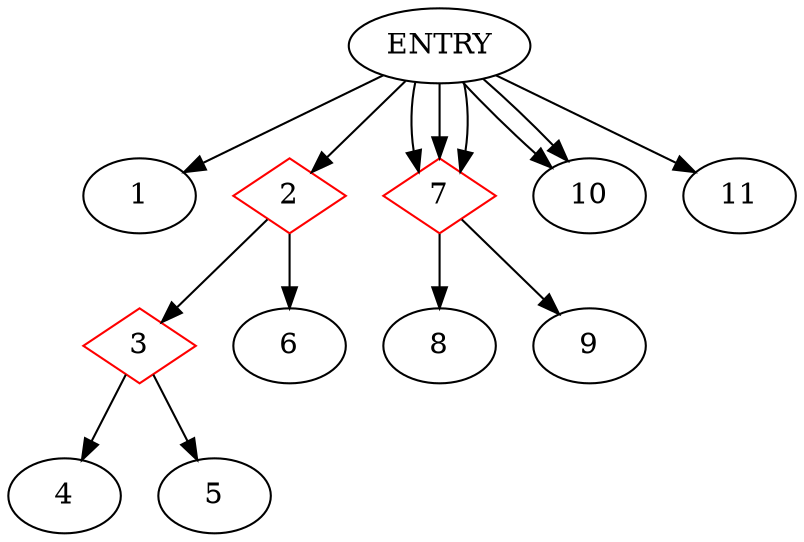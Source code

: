 digraph CDG {
ENTRY -> 1
2 [shape=diamond, color=red]
ENTRY -> 2
3 [shape=diamond, color=red]
2-> 3
2-> 6
3-> 4
3-> 5
7 [shape=diamond, color=red]
ENTRY -> 7
7 [shape=diamond, color=red]
ENTRY -> 7
7 [shape=diamond, color=red]
ENTRY -> 7
7-> 8
7-> 9
ENTRY -> 10
ENTRY -> 10
ENTRY -> 11
}


